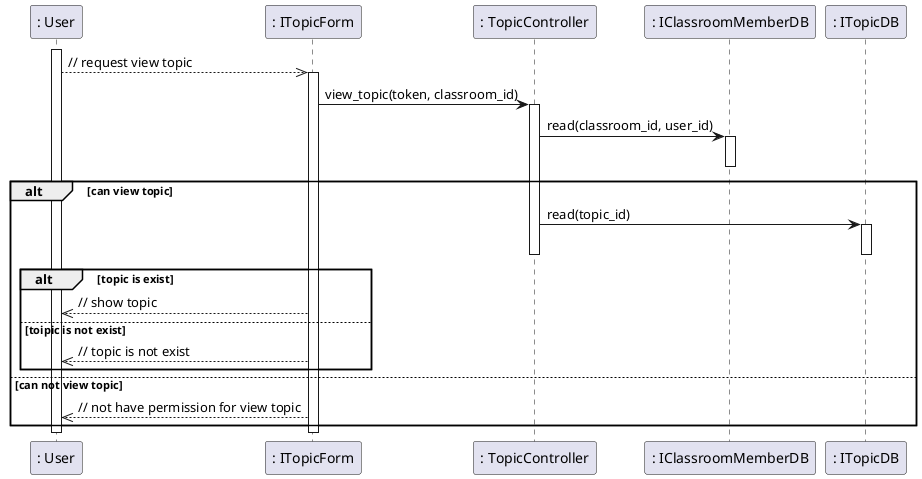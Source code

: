 @startuml createTopic
activate ": User"

": User" -->> ": ITopicForm": // request view topic 
activate ": ITopicForm"
": ITopicForm" -> ": TopicController": view_topic(token, classroom_id)
activate ": TopicController"
": TopicController" -> ": IClassroomMemberDB": read(classroom_id, user_id)
activate ": IClassroomMemberDB"
deactivate ": IClassroomMemberDB"
alt can view topic
    ": TopicController" -> ": ITopicDB": read(topic_id)
    activate ": ITopicDB"
    deactivate ": ITopicDB"
    deactivate ": TopicController"
    alt topic is exist
        ": ITopicForm" -->> ": User": // show topic
    else toipic is not exist
        ": ITopicForm" -->> ": User": // topic is not exist
    end
else can not view topic
    ": ITopicForm" -->> ": User": // not have permission for view topic 
end

deactivate ": User"
deactivate ": ITopicForm"


@enduml